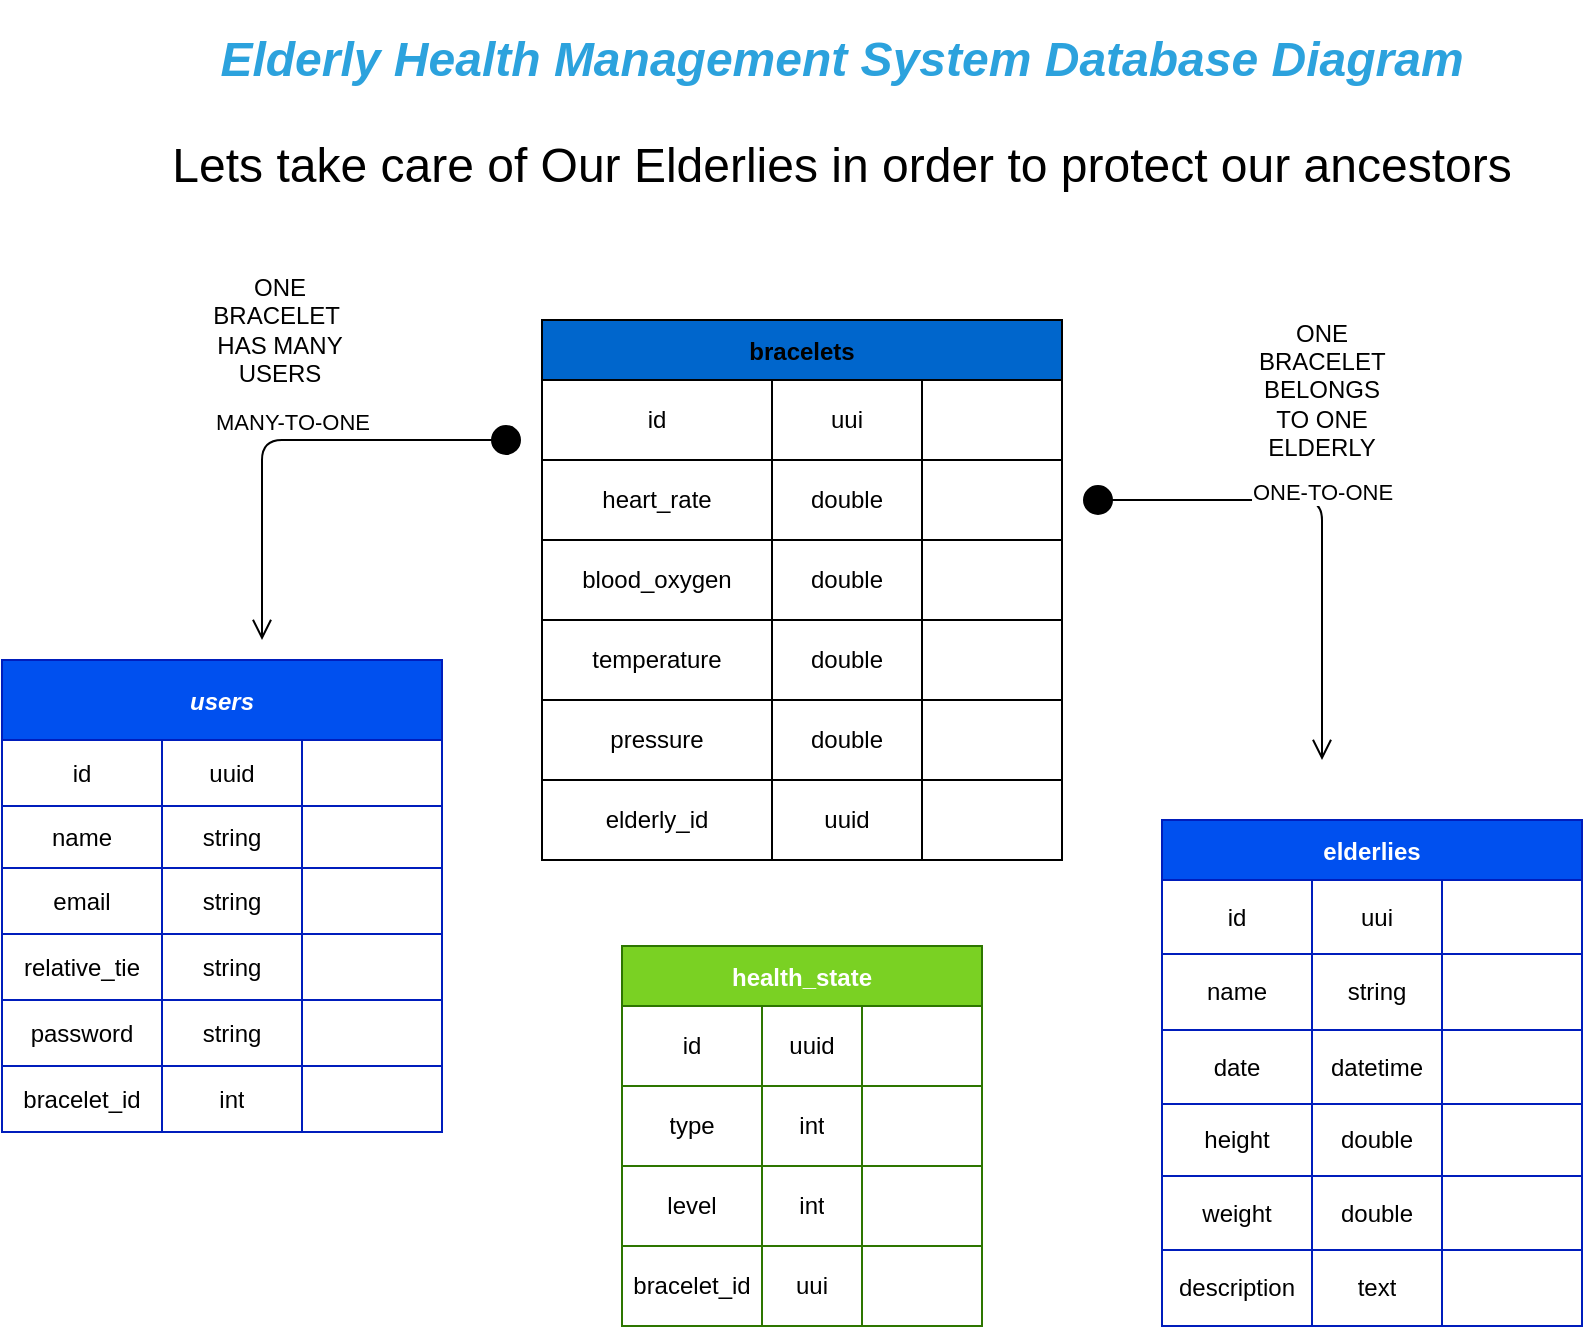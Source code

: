 <mxfile>
    <diagram id="YnS87yEpvr6c0MNXMADk" name="Page-1">
        <mxGraphModel dx="1021" dy="1704" grid="1" gridSize="10" guides="1" tooltips="1" connect="1" arrows="1" fold="1" page="1" pageScale="1" pageWidth="850" pageHeight="1100" math="0" shadow="0">
            <root>
                <object label="" s="" id="0">
                    <mxCell/>
                </object>
                <mxCell id="1" parent="0"/>
                <mxCell id="2" value="elderlies" style="shape=table;startSize=30;container=1;collapsible=0;childLayout=tableLayout;fontStyle=1;align=center;fillColor=#0050ef;fontColor=#ffffff;strokeColor=#001DBC;" parent="1" vertex="1">
                    <mxGeometry x="590" y="340" width="210" height="253" as="geometry"/>
                </mxCell>
                <mxCell id="4MphJ5b8s6txSLYcJW80-159" value="" style="shape=tableRow;horizontal=0;startSize=0;swimlaneHead=0;swimlaneBody=0;top=0;left=0;bottom=0;right=0;collapsible=0;dropTarget=0;fillColor=none;points=[[0,0.5],[1,0.5]];portConstraint=eastwest;" parent="2" vertex="1">
                    <mxGeometry y="30" width="210" height="37" as="geometry"/>
                </mxCell>
                <mxCell id="4MphJ5b8s6txSLYcJW80-160" value="id" style="shape=partialRectangle;html=1;whiteSpace=wrap;connectable=0;fillColor=none;top=0;left=0;bottom=0;right=0;overflow=hidden;" parent="4MphJ5b8s6txSLYcJW80-159" vertex="1">
                    <mxGeometry width="75" height="37" as="geometry">
                        <mxRectangle width="75" height="37" as="alternateBounds"/>
                    </mxGeometry>
                </mxCell>
                <mxCell id="4MphJ5b8s6txSLYcJW80-161" value="uui" style="shape=partialRectangle;html=1;whiteSpace=wrap;connectable=0;fillColor=none;top=0;left=0;bottom=0;right=0;overflow=hidden;" parent="4MphJ5b8s6txSLYcJW80-159" vertex="1">
                    <mxGeometry x="75" width="65" height="37" as="geometry">
                        <mxRectangle width="65" height="37" as="alternateBounds"/>
                    </mxGeometry>
                </mxCell>
                <mxCell id="4MphJ5b8s6txSLYcJW80-162" value="" style="shape=partialRectangle;html=1;whiteSpace=wrap;connectable=0;fillColor=none;top=0;left=0;bottom=0;right=0;overflow=hidden;" parent="4MphJ5b8s6txSLYcJW80-159" vertex="1">
                    <mxGeometry x="140" width="70" height="37" as="geometry">
                        <mxRectangle width="70" height="37" as="alternateBounds"/>
                    </mxGeometry>
                </mxCell>
                <mxCell id="7" value="" style="shape=tableRow;horizontal=0;startSize=0;swimlaneHead=0;swimlaneBody=0;top=0;left=0;bottom=0;right=0;collapsible=0;dropTarget=0;fillColor=none;points=[[0,0.5],[1,0.5]];portConstraint=eastwest;" parent="2" vertex="1">
                    <mxGeometry y="67" width="210" height="38" as="geometry"/>
                </mxCell>
                <mxCell id="8" value="name" style="shape=partialRectangle;html=1;whiteSpace=wrap;connectable=0;fillColor=none;top=0;left=0;bottom=0;right=0;overflow=hidden;" parent="7" vertex="1">
                    <mxGeometry width="75" height="38" as="geometry">
                        <mxRectangle width="75" height="38" as="alternateBounds"/>
                    </mxGeometry>
                </mxCell>
                <mxCell id="9" value="string" style="shape=partialRectangle;html=1;whiteSpace=wrap;connectable=0;fillColor=none;top=0;left=0;bottom=0;right=0;overflow=hidden;" parent="7" vertex="1">
                    <mxGeometry x="75" width="65" height="38" as="geometry">
                        <mxRectangle width="65" height="38" as="alternateBounds"/>
                    </mxGeometry>
                </mxCell>
                <mxCell id="10" value="" style="shape=partialRectangle;html=1;whiteSpace=wrap;connectable=0;fillColor=none;top=0;left=0;bottom=0;right=0;overflow=hidden;" parent="7" vertex="1">
                    <mxGeometry x="140" width="70" height="38" as="geometry">
                        <mxRectangle width="70" height="38" as="alternateBounds"/>
                    </mxGeometry>
                </mxCell>
                <mxCell id="11" value="" style="shape=tableRow;horizontal=0;startSize=0;swimlaneHead=0;swimlaneBody=0;top=0;left=0;bottom=0;right=0;collapsible=0;dropTarget=0;fillColor=none;points=[[0,0.5],[1,0.5]];portConstraint=eastwest;" parent="2" vertex="1">
                    <mxGeometry y="105" width="210" height="37" as="geometry"/>
                </mxCell>
                <mxCell id="12" value="date" style="shape=partialRectangle;html=1;whiteSpace=wrap;connectable=0;fillColor=none;top=0;left=0;bottom=0;right=0;overflow=hidden;" parent="11" vertex="1">
                    <mxGeometry width="75" height="37" as="geometry">
                        <mxRectangle width="75" height="37" as="alternateBounds"/>
                    </mxGeometry>
                </mxCell>
                <mxCell id="13" value="datetime" style="shape=partialRectangle;html=1;whiteSpace=wrap;connectable=0;fillColor=none;top=0;left=0;bottom=0;right=0;overflow=hidden;" parent="11" vertex="1">
                    <mxGeometry x="75" width="65" height="37" as="geometry">
                        <mxRectangle width="65" height="37" as="alternateBounds"/>
                    </mxGeometry>
                </mxCell>
                <mxCell id="14" value="" style="shape=partialRectangle;html=1;whiteSpace=wrap;connectable=0;fillColor=none;top=0;left=0;bottom=0;right=0;overflow=hidden;" parent="11" vertex="1">
                    <mxGeometry x="140" width="70" height="37" as="geometry">
                        <mxRectangle width="70" height="37" as="alternateBounds"/>
                    </mxGeometry>
                </mxCell>
                <mxCell id="4MphJ5b8s6txSLYcJW80-93" style="shape=tableRow;horizontal=0;startSize=0;swimlaneHead=0;swimlaneBody=0;top=0;left=0;bottom=0;right=0;collapsible=0;dropTarget=0;fillColor=none;points=[[0,0.5],[1,0.5]];portConstraint=eastwest;" parent="2" vertex="1">
                    <mxGeometry y="142" width="210" height="36" as="geometry"/>
                </mxCell>
                <mxCell id="4MphJ5b8s6txSLYcJW80-94" value="height" style="shape=partialRectangle;html=1;whiteSpace=wrap;connectable=0;fillColor=none;top=0;left=0;bottom=0;right=0;overflow=hidden;" parent="4MphJ5b8s6txSLYcJW80-93" vertex="1">
                    <mxGeometry width="75" height="36" as="geometry">
                        <mxRectangle width="75" height="36" as="alternateBounds"/>
                    </mxGeometry>
                </mxCell>
                <mxCell id="4MphJ5b8s6txSLYcJW80-95" value="double" style="shape=partialRectangle;html=1;whiteSpace=wrap;connectable=0;fillColor=none;top=0;left=0;bottom=0;right=0;overflow=hidden;" parent="4MphJ5b8s6txSLYcJW80-93" vertex="1">
                    <mxGeometry x="75" width="65" height="36" as="geometry">
                        <mxRectangle width="65" height="36" as="alternateBounds"/>
                    </mxGeometry>
                </mxCell>
                <mxCell id="4MphJ5b8s6txSLYcJW80-96" style="shape=partialRectangle;html=1;whiteSpace=wrap;connectable=0;fillColor=none;top=0;left=0;bottom=0;right=0;overflow=hidden;" parent="4MphJ5b8s6txSLYcJW80-93" vertex="1">
                    <mxGeometry x="140" width="70" height="36" as="geometry">
                        <mxRectangle width="70" height="36" as="alternateBounds"/>
                    </mxGeometry>
                </mxCell>
                <mxCell id="4MphJ5b8s6txSLYcJW80-97" style="shape=tableRow;horizontal=0;startSize=0;swimlaneHead=0;swimlaneBody=0;top=0;left=0;bottom=0;right=0;collapsible=0;dropTarget=0;fillColor=none;points=[[0,0.5],[1,0.5]];portConstraint=eastwest;" parent="2" vertex="1">
                    <mxGeometry y="178" width="210" height="37" as="geometry"/>
                </mxCell>
                <mxCell id="4MphJ5b8s6txSLYcJW80-98" value="weight" style="shape=partialRectangle;html=1;whiteSpace=wrap;connectable=0;fillColor=none;top=0;left=0;bottom=0;right=0;overflow=hidden;" parent="4MphJ5b8s6txSLYcJW80-97" vertex="1">
                    <mxGeometry width="75" height="37" as="geometry">
                        <mxRectangle width="75" height="37" as="alternateBounds"/>
                    </mxGeometry>
                </mxCell>
                <mxCell id="4MphJ5b8s6txSLYcJW80-99" value="double" style="shape=partialRectangle;html=1;whiteSpace=wrap;connectable=0;fillColor=none;top=0;left=0;bottom=0;right=0;overflow=hidden;" parent="4MphJ5b8s6txSLYcJW80-97" vertex="1">
                    <mxGeometry x="75" width="65" height="37" as="geometry">
                        <mxRectangle width="65" height="37" as="alternateBounds"/>
                    </mxGeometry>
                </mxCell>
                <mxCell id="4MphJ5b8s6txSLYcJW80-100" style="shape=partialRectangle;html=1;whiteSpace=wrap;connectable=0;fillColor=none;top=0;left=0;bottom=0;right=0;overflow=hidden;" parent="4MphJ5b8s6txSLYcJW80-97" vertex="1">
                    <mxGeometry x="140" width="70" height="37" as="geometry">
                        <mxRectangle width="70" height="37" as="alternateBounds"/>
                    </mxGeometry>
                </mxCell>
                <mxCell id="4MphJ5b8s6txSLYcJW80-101" style="shape=tableRow;horizontal=0;startSize=0;swimlaneHead=0;swimlaneBody=0;top=0;left=0;bottom=0;right=0;collapsible=0;dropTarget=0;fillColor=none;points=[[0,0.5],[1,0.5]];portConstraint=eastwest;" parent="2" vertex="1">
                    <mxGeometry y="215" width="210" height="38" as="geometry"/>
                </mxCell>
                <mxCell id="4MphJ5b8s6txSLYcJW80-102" value="description" style="shape=partialRectangle;html=1;whiteSpace=wrap;connectable=0;fillColor=none;top=0;left=0;bottom=0;right=0;overflow=hidden;" parent="4MphJ5b8s6txSLYcJW80-101" vertex="1">
                    <mxGeometry width="75" height="38" as="geometry">
                        <mxRectangle width="75" height="38" as="alternateBounds"/>
                    </mxGeometry>
                </mxCell>
                <mxCell id="4MphJ5b8s6txSLYcJW80-103" value="text" style="shape=partialRectangle;html=1;whiteSpace=wrap;connectable=0;fillColor=none;top=0;left=0;bottom=0;right=0;overflow=hidden;" parent="4MphJ5b8s6txSLYcJW80-101" vertex="1">
                    <mxGeometry x="75" width="65" height="38" as="geometry">
                        <mxRectangle width="65" height="38" as="alternateBounds"/>
                    </mxGeometry>
                </mxCell>
                <mxCell id="4MphJ5b8s6txSLYcJW80-104" style="shape=partialRectangle;html=1;whiteSpace=wrap;connectable=0;fillColor=none;top=0;left=0;bottom=0;right=0;overflow=hidden;" parent="4MphJ5b8s6txSLYcJW80-101" vertex="1">
                    <mxGeometry x="140" width="70" height="38" as="geometry">
                        <mxRectangle width="70" height="38" as="alternateBounds"/>
                    </mxGeometry>
                </mxCell>
                <mxCell id="15" value="users" style="shape=table;startSize=40;container=1;collapsible=0;childLayout=tableLayout;fontStyle=3;align=center;labelBackgroundColor=none;fillColor=#0050ef;fontColor=#ffffff;strokeColor=#001DBC;" parent="1" vertex="1">
                    <mxGeometry x="10" y="260" width="220" height="236" as="geometry"/>
                </mxCell>
                <mxCell id="16" value="" style="shape=tableRow;horizontal=0;startSize=0;swimlaneHead=0;swimlaneBody=0;top=0;left=0;bottom=0;right=0;collapsible=0;dropTarget=0;fillColor=none;points=[[0,0.5],[1,0.5]];portConstraint=eastwest;" parent="15" vertex="1">
                    <mxGeometry y="40" width="220" height="33" as="geometry"/>
                </mxCell>
                <mxCell id="17" value="id" style="shape=partialRectangle;html=1;whiteSpace=wrap;connectable=0;fillColor=none;top=0;left=0;bottom=0;right=0;overflow=hidden;" parent="16" vertex="1">
                    <mxGeometry width="80" height="33" as="geometry">
                        <mxRectangle width="80" height="33" as="alternateBounds"/>
                    </mxGeometry>
                </mxCell>
                <mxCell id="18" value="uuid" style="shape=partialRectangle;html=1;whiteSpace=wrap;connectable=0;fillColor=none;top=0;left=0;bottom=0;right=0;overflow=hidden;" parent="16" vertex="1">
                    <mxGeometry x="80" width="70" height="33" as="geometry">
                        <mxRectangle width="70" height="33" as="alternateBounds"/>
                    </mxGeometry>
                </mxCell>
                <mxCell id="19" value="" style="shape=partialRectangle;html=1;whiteSpace=wrap;connectable=0;fillColor=none;top=0;left=0;bottom=0;right=0;overflow=hidden;" parent="16" vertex="1">
                    <mxGeometry x="150" width="70" height="33" as="geometry">
                        <mxRectangle width="70" height="33" as="alternateBounds"/>
                    </mxGeometry>
                </mxCell>
                <mxCell id="20" value="" style="shape=tableRow;horizontal=0;startSize=0;swimlaneHead=0;swimlaneBody=0;top=0;left=0;bottom=0;right=0;collapsible=0;dropTarget=0;fillColor=none;points=[[0,0.5],[1,0.5]];portConstraint=eastwest;" parent="15" vertex="1">
                    <mxGeometry y="73" width="220" height="31" as="geometry"/>
                </mxCell>
                <mxCell id="21" value="name" style="shape=partialRectangle;html=1;whiteSpace=wrap;connectable=0;fillColor=none;top=0;left=0;bottom=0;right=0;overflow=hidden;" parent="20" vertex="1">
                    <mxGeometry width="80" height="31" as="geometry">
                        <mxRectangle width="80" height="31" as="alternateBounds"/>
                    </mxGeometry>
                </mxCell>
                <mxCell id="22" value="string" style="shape=partialRectangle;html=1;whiteSpace=wrap;connectable=0;fillColor=none;top=0;left=0;bottom=0;right=0;overflow=hidden;" parent="20" vertex="1">
                    <mxGeometry x="80" width="70" height="31" as="geometry">
                        <mxRectangle width="70" height="31" as="alternateBounds"/>
                    </mxGeometry>
                </mxCell>
                <mxCell id="23" value="" style="shape=partialRectangle;html=1;whiteSpace=wrap;connectable=0;fillColor=none;top=0;left=0;bottom=0;right=0;overflow=hidden;" parent="20" vertex="1">
                    <mxGeometry x="150" width="70" height="31" as="geometry">
                        <mxRectangle width="70" height="31" as="alternateBounds"/>
                    </mxGeometry>
                </mxCell>
                <mxCell id="24" value="" style="shape=tableRow;horizontal=0;startSize=0;swimlaneHead=0;swimlaneBody=0;top=0;left=0;bottom=0;right=0;collapsible=0;dropTarget=0;fillColor=none;points=[[0,0.5],[1,0.5]];portConstraint=eastwest;" parent="15" vertex="1">
                    <mxGeometry y="104" width="220" height="33" as="geometry"/>
                </mxCell>
                <mxCell id="25" value="email" style="shape=partialRectangle;html=1;whiteSpace=wrap;connectable=0;fillColor=none;top=0;left=0;bottom=0;right=0;overflow=hidden;" parent="24" vertex="1">
                    <mxGeometry width="80" height="33" as="geometry">
                        <mxRectangle width="80" height="33" as="alternateBounds"/>
                    </mxGeometry>
                </mxCell>
                <mxCell id="26" value="string" style="shape=partialRectangle;html=1;whiteSpace=wrap;connectable=0;fillColor=none;top=0;left=0;bottom=0;right=0;overflow=hidden;" parent="24" vertex="1">
                    <mxGeometry x="80" width="70" height="33" as="geometry">
                        <mxRectangle width="70" height="33" as="alternateBounds"/>
                    </mxGeometry>
                </mxCell>
                <mxCell id="27" value="" style="shape=partialRectangle;html=1;whiteSpace=wrap;connectable=0;fillColor=none;top=0;left=0;bottom=0;right=0;overflow=hidden;" parent="24" vertex="1">
                    <mxGeometry x="150" width="70" height="33" as="geometry">
                        <mxRectangle width="70" height="33" as="alternateBounds"/>
                    </mxGeometry>
                </mxCell>
                <mxCell id="4MphJ5b8s6txSLYcJW80-67" style="shape=tableRow;horizontal=0;startSize=0;swimlaneHead=0;swimlaneBody=0;top=0;left=0;bottom=0;right=0;collapsible=0;dropTarget=0;fillColor=none;points=[[0,0.5],[1,0.5]];portConstraint=eastwest;" parent="15" vertex="1">
                    <mxGeometry y="137" width="220" height="33" as="geometry"/>
                </mxCell>
                <mxCell id="4MphJ5b8s6txSLYcJW80-68" value="relative_tie" style="shape=partialRectangle;html=1;whiteSpace=wrap;connectable=0;fillColor=none;top=0;left=0;bottom=0;right=0;overflow=hidden;" parent="4MphJ5b8s6txSLYcJW80-67" vertex="1">
                    <mxGeometry width="80" height="33" as="geometry">
                        <mxRectangle width="80" height="33" as="alternateBounds"/>
                    </mxGeometry>
                </mxCell>
                <mxCell id="4MphJ5b8s6txSLYcJW80-69" value="string" style="shape=partialRectangle;html=1;whiteSpace=wrap;connectable=0;fillColor=none;top=0;left=0;bottom=0;right=0;overflow=hidden;" parent="4MphJ5b8s6txSLYcJW80-67" vertex="1">
                    <mxGeometry x="80" width="70" height="33" as="geometry">
                        <mxRectangle width="70" height="33" as="alternateBounds"/>
                    </mxGeometry>
                </mxCell>
                <mxCell id="4MphJ5b8s6txSLYcJW80-70" style="shape=partialRectangle;html=1;whiteSpace=wrap;connectable=0;fillColor=none;top=0;left=0;bottom=0;right=0;overflow=hidden;" parent="4MphJ5b8s6txSLYcJW80-67" vertex="1">
                    <mxGeometry x="150" width="70" height="33" as="geometry">
                        <mxRectangle width="70" height="33" as="alternateBounds"/>
                    </mxGeometry>
                </mxCell>
                <mxCell id="4MphJ5b8s6txSLYcJW80-71" style="shape=tableRow;horizontal=0;startSize=0;swimlaneHead=0;swimlaneBody=0;top=0;left=0;bottom=0;right=0;collapsible=0;dropTarget=0;fillColor=none;points=[[0,0.5],[1,0.5]];portConstraint=eastwest;" parent="15" vertex="1">
                    <mxGeometry y="170" width="220" height="33" as="geometry"/>
                </mxCell>
                <mxCell id="4MphJ5b8s6txSLYcJW80-72" value="password" style="shape=partialRectangle;html=1;whiteSpace=wrap;connectable=0;fillColor=none;top=0;left=0;bottom=0;right=0;overflow=hidden;" parent="4MphJ5b8s6txSLYcJW80-71" vertex="1">
                    <mxGeometry width="80" height="33" as="geometry">
                        <mxRectangle width="80" height="33" as="alternateBounds"/>
                    </mxGeometry>
                </mxCell>
                <mxCell id="4MphJ5b8s6txSLYcJW80-73" value="string" style="shape=partialRectangle;html=1;whiteSpace=wrap;connectable=0;fillColor=none;top=0;left=0;bottom=0;right=0;overflow=hidden;" parent="4MphJ5b8s6txSLYcJW80-71" vertex="1">
                    <mxGeometry x="80" width="70" height="33" as="geometry">
                        <mxRectangle width="70" height="33" as="alternateBounds"/>
                    </mxGeometry>
                </mxCell>
                <mxCell id="4MphJ5b8s6txSLYcJW80-74" style="shape=partialRectangle;html=1;whiteSpace=wrap;connectable=0;fillColor=none;top=0;left=0;bottom=0;right=0;overflow=hidden;" parent="4MphJ5b8s6txSLYcJW80-71" vertex="1">
                    <mxGeometry x="150" width="70" height="33" as="geometry">
                        <mxRectangle width="70" height="33" as="alternateBounds"/>
                    </mxGeometry>
                </mxCell>
                <mxCell id="4MphJ5b8s6txSLYcJW80-75" style="shape=tableRow;horizontal=0;startSize=0;swimlaneHead=0;swimlaneBody=0;top=0;left=0;bottom=0;right=0;collapsible=0;dropTarget=0;fillColor=none;points=[[0,0.5],[1,0.5]];portConstraint=eastwest;" parent="15" vertex="1">
                    <mxGeometry y="203" width="220" height="33" as="geometry"/>
                </mxCell>
                <mxCell id="4MphJ5b8s6txSLYcJW80-76" value="bracelet_id" style="shape=partialRectangle;html=1;whiteSpace=wrap;connectable=0;fillColor=none;top=0;left=0;bottom=0;right=0;overflow=hidden;" parent="4MphJ5b8s6txSLYcJW80-75" vertex="1">
                    <mxGeometry width="80" height="33" as="geometry">
                        <mxRectangle width="80" height="33" as="alternateBounds"/>
                    </mxGeometry>
                </mxCell>
                <mxCell id="4MphJ5b8s6txSLYcJW80-77" value="int" style="shape=partialRectangle;html=1;whiteSpace=wrap;connectable=0;fillColor=none;top=0;left=0;bottom=0;right=0;overflow=hidden;" parent="4MphJ5b8s6txSLYcJW80-75" vertex="1">
                    <mxGeometry x="80" width="70" height="33" as="geometry">
                        <mxRectangle width="70" height="33" as="alternateBounds"/>
                    </mxGeometry>
                </mxCell>
                <mxCell id="4MphJ5b8s6txSLYcJW80-78" style="shape=partialRectangle;html=1;whiteSpace=wrap;connectable=0;fillColor=none;top=0;left=0;bottom=0;right=0;overflow=hidden;" parent="4MphJ5b8s6txSLYcJW80-75" vertex="1">
                    <mxGeometry x="150" width="70" height="33" as="geometry">
                        <mxRectangle width="70" height="33" as="alternateBounds"/>
                    </mxGeometry>
                </mxCell>
                <mxCell id="4MphJ5b8s6txSLYcJW80-79" value="bracelets" style="shape=table;startSize=30;container=1;collapsible=0;childLayout=tableLayout;fontStyle=1;align=center;fillColor=#0066CC;" parent="1" vertex="1">
                    <mxGeometry x="280" y="90" width="260" height="270" as="geometry"/>
                </mxCell>
                <mxCell id="4MphJ5b8s6txSLYcJW80-80" value="" style="shape=tableRow;horizontal=0;startSize=0;swimlaneHead=0;swimlaneBody=0;top=0;left=0;bottom=0;right=0;collapsible=0;dropTarget=0;fillColor=none;points=[[0,0.5],[1,0.5]];portConstraint=eastwest;" parent="4MphJ5b8s6txSLYcJW80-79" vertex="1">
                    <mxGeometry y="30" width="260" height="40" as="geometry"/>
                </mxCell>
                <mxCell id="4MphJ5b8s6txSLYcJW80-81" value="id" style="shape=partialRectangle;html=1;whiteSpace=wrap;connectable=0;fillColor=none;top=0;left=0;bottom=0;right=0;overflow=hidden;" parent="4MphJ5b8s6txSLYcJW80-80" vertex="1">
                    <mxGeometry width="115" height="40" as="geometry">
                        <mxRectangle width="115" height="40" as="alternateBounds"/>
                    </mxGeometry>
                </mxCell>
                <mxCell id="4MphJ5b8s6txSLYcJW80-82" value="uui" style="shape=partialRectangle;html=1;whiteSpace=wrap;connectable=0;fillColor=none;top=0;left=0;bottom=0;right=0;overflow=hidden;" parent="4MphJ5b8s6txSLYcJW80-80" vertex="1">
                    <mxGeometry x="115" width="75" height="40" as="geometry">
                        <mxRectangle width="75" height="40" as="alternateBounds"/>
                    </mxGeometry>
                </mxCell>
                <mxCell id="4MphJ5b8s6txSLYcJW80-83" value="" style="shape=partialRectangle;html=1;whiteSpace=wrap;connectable=0;fillColor=none;top=0;left=0;bottom=0;right=0;overflow=hidden;" parent="4MphJ5b8s6txSLYcJW80-80" vertex="1">
                    <mxGeometry x="190" width="70" height="40" as="geometry">
                        <mxRectangle width="70" height="40" as="alternateBounds"/>
                    </mxGeometry>
                </mxCell>
                <mxCell id="4MphJ5b8s6txSLYcJW80-84" value="" style="shape=tableRow;horizontal=0;startSize=0;swimlaneHead=0;swimlaneBody=0;top=0;left=0;bottom=0;right=0;collapsible=0;dropTarget=0;fillColor=none;points=[[0,0.5],[1,0.5]];portConstraint=eastwest;" parent="4MphJ5b8s6txSLYcJW80-79" vertex="1">
                    <mxGeometry y="70" width="260" height="40" as="geometry"/>
                </mxCell>
                <mxCell id="4MphJ5b8s6txSLYcJW80-85" value="heart_rate" style="shape=partialRectangle;html=1;whiteSpace=wrap;connectable=0;fillColor=none;top=0;left=0;bottom=0;right=0;overflow=hidden;" parent="4MphJ5b8s6txSLYcJW80-84" vertex="1">
                    <mxGeometry width="115" height="40" as="geometry">
                        <mxRectangle width="115" height="40" as="alternateBounds"/>
                    </mxGeometry>
                </mxCell>
                <mxCell id="4MphJ5b8s6txSLYcJW80-86" value="double" style="shape=partialRectangle;html=1;whiteSpace=wrap;connectable=0;fillColor=none;top=0;left=0;bottom=0;right=0;overflow=hidden;" parent="4MphJ5b8s6txSLYcJW80-84" vertex="1">
                    <mxGeometry x="115" width="75" height="40" as="geometry">
                        <mxRectangle width="75" height="40" as="alternateBounds"/>
                    </mxGeometry>
                </mxCell>
                <mxCell id="4MphJ5b8s6txSLYcJW80-87" value="" style="shape=partialRectangle;html=1;whiteSpace=wrap;connectable=0;fillColor=none;top=0;left=0;bottom=0;right=0;overflow=hidden;" parent="4MphJ5b8s6txSLYcJW80-84" vertex="1">
                    <mxGeometry x="190" width="70" height="40" as="geometry">
                        <mxRectangle width="70" height="40" as="alternateBounds"/>
                    </mxGeometry>
                </mxCell>
                <mxCell id="4MphJ5b8s6txSLYcJW80-88" value="" style="shape=tableRow;horizontal=0;startSize=0;swimlaneHead=0;swimlaneBody=0;top=0;left=0;bottom=0;right=0;collapsible=0;dropTarget=0;fillColor=none;points=[[0,0.5],[1,0.5]];portConstraint=eastwest;" parent="4MphJ5b8s6txSLYcJW80-79" vertex="1">
                    <mxGeometry y="110" width="260" height="40" as="geometry"/>
                </mxCell>
                <mxCell id="4MphJ5b8s6txSLYcJW80-89" value="blood_oxygen" style="shape=partialRectangle;html=1;whiteSpace=wrap;connectable=0;fillColor=none;top=0;left=0;bottom=0;right=0;overflow=hidden;" parent="4MphJ5b8s6txSLYcJW80-88" vertex="1">
                    <mxGeometry width="115" height="40" as="geometry">
                        <mxRectangle width="115" height="40" as="alternateBounds"/>
                    </mxGeometry>
                </mxCell>
                <mxCell id="4MphJ5b8s6txSLYcJW80-90" value="double" style="shape=partialRectangle;html=1;whiteSpace=wrap;connectable=0;fillColor=none;top=0;left=0;bottom=0;right=0;overflow=hidden;" parent="4MphJ5b8s6txSLYcJW80-88" vertex="1">
                    <mxGeometry x="115" width="75" height="40" as="geometry">
                        <mxRectangle width="75" height="40" as="alternateBounds"/>
                    </mxGeometry>
                </mxCell>
                <mxCell id="4MphJ5b8s6txSLYcJW80-91" value="" style="shape=partialRectangle;html=1;whiteSpace=wrap;connectable=0;fillColor=none;top=0;left=0;bottom=0;right=0;overflow=hidden;" parent="4MphJ5b8s6txSLYcJW80-88" vertex="1">
                    <mxGeometry x="190" width="70" height="40" as="geometry">
                        <mxRectangle width="70" height="40" as="alternateBounds"/>
                    </mxGeometry>
                </mxCell>
                <mxCell id="4MphJ5b8s6txSLYcJW80-123" style="shape=tableRow;horizontal=0;startSize=0;swimlaneHead=0;swimlaneBody=0;top=0;left=0;bottom=0;right=0;collapsible=0;dropTarget=0;fillColor=none;points=[[0,0.5],[1,0.5]];portConstraint=eastwest;" parent="4MphJ5b8s6txSLYcJW80-79" vertex="1">
                    <mxGeometry y="150" width="260" height="40" as="geometry"/>
                </mxCell>
                <mxCell id="4MphJ5b8s6txSLYcJW80-124" value="temperature" style="shape=partialRectangle;html=1;whiteSpace=wrap;connectable=0;fillColor=none;top=0;left=0;bottom=0;right=0;overflow=hidden;" parent="4MphJ5b8s6txSLYcJW80-123" vertex="1">
                    <mxGeometry width="115" height="40" as="geometry">
                        <mxRectangle width="115" height="40" as="alternateBounds"/>
                    </mxGeometry>
                </mxCell>
                <mxCell id="4MphJ5b8s6txSLYcJW80-125" value="double" style="shape=partialRectangle;html=1;whiteSpace=wrap;connectable=0;fillColor=none;top=0;left=0;bottom=0;right=0;overflow=hidden;" parent="4MphJ5b8s6txSLYcJW80-123" vertex="1">
                    <mxGeometry x="115" width="75" height="40" as="geometry">
                        <mxRectangle width="75" height="40" as="alternateBounds"/>
                    </mxGeometry>
                </mxCell>
                <mxCell id="4MphJ5b8s6txSLYcJW80-126" style="shape=partialRectangle;html=1;whiteSpace=wrap;connectable=0;fillColor=none;top=0;left=0;bottom=0;right=0;overflow=hidden;" parent="4MphJ5b8s6txSLYcJW80-123" vertex="1">
                    <mxGeometry x="190" width="70" height="40" as="geometry">
                        <mxRectangle width="70" height="40" as="alternateBounds"/>
                    </mxGeometry>
                </mxCell>
                <mxCell id="4MphJ5b8s6txSLYcJW80-127" style="shape=tableRow;horizontal=0;startSize=0;swimlaneHead=0;swimlaneBody=0;top=0;left=0;bottom=0;right=0;collapsible=0;dropTarget=0;fillColor=none;points=[[0,0.5],[1,0.5]];portConstraint=eastwest;" parent="4MphJ5b8s6txSLYcJW80-79" vertex="1">
                    <mxGeometry y="190" width="260" height="40" as="geometry"/>
                </mxCell>
                <mxCell id="4MphJ5b8s6txSLYcJW80-128" value="pressure" style="shape=partialRectangle;html=1;whiteSpace=wrap;connectable=0;fillColor=none;top=0;left=0;bottom=0;right=0;overflow=hidden;" parent="4MphJ5b8s6txSLYcJW80-127" vertex="1">
                    <mxGeometry width="115" height="40" as="geometry">
                        <mxRectangle width="115" height="40" as="alternateBounds"/>
                    </mxGeometry>
                </mxCell>
                <mxCell id="4MphJ5b8s6txSLYcJW80-129" value="double" style="shape=partialRectangle;html=1;whiteSpace=wrap;connectable=0;fillColor=none;top=0;left=0;bottom=0;right=0;overflow=hidden;" parent="4MphJ5b8s6txSLYcJW80-127" vertex="1">
                    <mxGeometry x="115" width="75" height="40" as="geometry">
                        <mxRectangle width="75" height="40" as="alternateBounds"/>
                    </mxGeometry>
                </mxCell>
                <mxCell id="4MphJ5b8s6txSLYcJW80-130" style="shape=partialRectangle;html=1;whiteSpace=wrap;connectable=0;fillColor=none;top=0;left=0;bottom=0;right=0;overflow=hidden;" parent="4MphJ5b8s6txSLYcJW80-127" vertex="1">
                    <mxGeometry x="190" width="70" height="40" as="geometry">
                        <mxRectangle width="70" height="40" as="alternateBounds"/>
                    </mxGeometry>
                </mxCell>
                <mxCell id="4MphJ5b8s6txSLYcJW80-155" style="shape=tableRow;horizontal=0;startSize=0;swimlaneHead=0;swimlaneBody=0;top=0;left=0;bottom=0;right=0;collapsible=0;dropTarget=0;fillColor=none;points=[[0,0.5],[1,0.5]];portConstraint=eastwest;" parent="4MphJ5b8s6txSLYcJW80-79" vertex="1">
                    <mxGeometry y="230" width="260" height="40" as="geometry"/>
                </mxCell>
                <mxCell id="4MphJ5b8s6txSLYcJW80-156" value="elderly_id" style="shape=partialRectangle;html=1;whiteSpace=wrap;connectable=0;fillColor=none;top=0;left=0;bottom=0;right=0;overflow=hidden;" parent="4MphJ5b8s6txSLYcJW80-155" vertex="1">
                    <mxGeometry width="115" height="40" as="geometry">
                        <mxRectangle width="115" height="40" as="alternateBounds"/>
                    </mxGeometry>
                </mxCell>
                <mxCell id="4MphJ5b8s6txSLYcJW80-157" value="uuid" style="shape=partialRectangle;html=1;whiteSpace=wrap;connectable=0;fillColor=none;top=0;left=0;bottom=0;right=0;overflow=hidden;" parent="4MphJ5b8s6txSLYcJW80-155" vertex="1">
                    <mxGeometry x="115" width="75" height="40" as="geometry">
                        <mxRectangle width="75" height="40" as="alternateBounds"/>
                    </mxGeometry>
                </mxCell>
                <mxCell id="4MphJ5b8s6txSLYcJW80-158" style="shape=partialRectangle;html=1;whiteSpace=wrap;connectable=0;fillColor=none;top=0;left=0;bottom=0;right=0;overflow=hidden;" parent="4MphJ5b8s6txSLYcJW80-155" vertex="1">
                    <mxGeometry x="190" width="70" height="40" as="geometry">
                        <mxRectangle width="70" height="40" as="alternateBounds"/>
                    </mxGeometry>
                </mxCell>
                <mxCell id="4MphJ5b8s6txSLYcJW80-110" value="health_state" style="shape=table;startSize=30;container=1;collapsible=0;childLayout=tableLayout;fontStyle=1;align=center;fillColor=#7ad123;fontColor=#ffffff;strokeColor=#2D7600;" parent="1" vertex="1">
                    <mxGeometry x="320" y="403" width="180" height="190" as="geometry"/>
                </mxCell>
                <mxCell id="4MphJ5b8s6txSLYcJW80-111" value="" style="shape=tableRow;horizontal=0;startSize=0;swimlaneHead=0;swimlaneBody=0;top=0;left=0;bottom=0;right=0;collapsible=0;dropTarget=0;fillColor=none;points=[[0,0.5],[1,0.5]];portConstraint=eastwest;" parent="4MphJ5b8s6txSLYcJW80-110" vertex="1">
                    <mxGeometry y="30" width="180" height="40" as="geometry"/>
                </mxCell>
                <mxCell id="4MphJ5b8s6txSLYcJW80-112" value="id" style="shape=partialRectangle;html=1;whiteSpace=wrap;connectable=0;fillColor=none;top=0;left=0;bottom=0;right=0;overflow=hidden;" parent="4MphJ5b8s6txSLYcJW80-111" vertex="1">
                    <mxGeometry width="70" height="40" as="geometry">
                        <mxRectangle width="70" height="40" as="alternateBounds"/>
                    </mxGeometry>
                </mxCell>
                <mxCell id="4MphJ5b8s6txSLYcJW80-113" value="uuid" style="shape=partialRectangle;html=1;whiteSpace=wrap;connectable=0;fillColor=none;top=0;left=0;bottom=0;right=0;overflow=hidden;" parent="4MphJ5b8s6txSLYcJW80-111" vertex="1">
                    <mxGeometry x="70" width="50" height="40" as="geometry">
                        <mxRectangle width="50" height="40" as="alternateBounds"/>
                    </mxGeometry>
                </mxCell>
                <mxCell id="4MphJ5b8s6txSLYcJW80-114" value="" style="shape=partialRectangle;html=1;whiteSpace=wrap;connectable=0;fillColor=none;top=0;left=0;bottom=0;right=0;overflow=hidden;" parent="4MphJ5b8s6txSLYcJW80-111" vertex="1">
                    <mxGeometry x="120" width="60" height="40" as="geometry">
                        <mxRectangle width="60" height="40" as="alternateBounds"/>
                    </mxGeometry>
                </mxCell>
                <mxCell id="4MphJ5b8s6txSLYcJW80-115" value="" style="shape=tableRow;horizontal=0;startSize=0;swimlaneHead=0;swimlaneBody=0;top=0;left=0;bottom=0;right=0;collapsible=0;dropTarget=0;fillColor=none;points=[[0,0.5],[1,0.5]];portConstraint=eastwest;" parent="4MphJ5b8s6txSLYcJW80-110" vertex="1">
                    <mxGeometry y="70" width="180" height="40" as="geometry"/>
                </mxCell>
                <mxCell id="4MphJ5b8s6txSLYcJW80-116" value="type" style="shape=partialRectangle;html=1;whiteSpace=wrap;connectable=0;fillColor=none;top=0;left=0;bottom=0;right=0;overflow=hidden;" parent="4MphJ5b8s6txSLYcJW80-115" vertex="1">
                    <mxGeometry width="70" height="40" as="geometry">
                        <mxRectangle width="70" height="40" as="alternateBounds"/>
                    </mxGeometry>
                </mxCell>
                <mxCell id="4MphJ5b8s6txSLYcJW80-117" value="int" style="shape=partialRectangle;html=1;whiteSpace=wrap;connectable=0;fillColor=none;top=0;left=0;bottom=0;right=0;overflow=hidden;" parent="4MphJ5b8s6txSLYcJW80-115" vertex="1">
                    <mxGeometry x="70" width="50" height="40" as="geometry">
                        <mxRectangle width="50" height="40" as="alternateBounds"/>
                    </mxGeometry>
                </mxCell>
                <mxCell id="4MphJ5b8s6txSLYcJW80-118" value="" style="shape=partialRectangle;html=1;whiteSpace=wrap;connectable=0;fillColor=none;top=0;left=0;bottom=0;right=0;overflow=hidden;" parent="4MphJ5b8s6txSLYcJW80-115" vertex="1">
                    <mxGeometry x="120" width="60" height="40" as="geometry">
                        <mxRectangle width="60" height="40" as="alternateBounds"/>
                    </mxGeometry>
                </mxCell>
                <mxCell id="4MphJ5b8s6txSLYcJW80-119" value="" style="shape=tableRow;horizontal=0;startSize=0;swimlaneHead=0;swimlaneBody=0;top=0;left=0;bottom=0;right=0;collapsible=0;dropTarget=0;fillColor=none;points=[[0,0.5],[1,0.5]];portConstraint=eastwest;" parent="4MphJ5b8s6txSLYcJW80-110" vertex="1">
                    <mxGeometry y="110" width="180" height="40" as="geometry"/>
                </mxCell>
                <mxCell id="4MphJ5b8s6txSLYcJW80-120" value="level" style="shape=partialRectangle;html=1;whiteSpace=wrap;connectable=0;fillColor=none;top=0;left=0;bottom=0;right=0;overflow=hidden;" parent="4MphJ5b8s6txSLYcJW80-119" vertex="1">
                    <mxGeometry width="70" height="40" as="geometry">
                        <mxRectangle width="70" height="40" as="alternateBounds"/>
                    </mxGeometry>
                </mxCell>
                <mxCell id="4MphJ5b8s6txSLYcJW80-121" value="int" style="shape=partialRectangle;html=1;whiteSpace=wrap;connectable=0;fillColor=none;top=0;left=0;bottom=0;right=0;overflow=hidden;" parent="4MphJ5b8s6txSLYcJW80-119" vertex="1">
                    <mxGeometry x="70" width="50" height="40" as="geometry">
                        <mxRectangle width="50" height="40" as="alternateBounds"/>
                    </mxGeometry>
                </mxCell>
                <mxCell id="4MphJ5b8s6txSLYcJW80-122" value="" style="shape=partialRectangle;html=1;whiteSpace=wrap;connectable=0;fillColor=none;top=0;left=0;bottom=0;right=0;overflow=hidden;" parent="4MphJ5b8s6txSLYcJW80-119" vertex="1">
                    <mxGeometry x="120" width="60" height="40" as="geometry">
                        <mxRectangle width="60" height="40" as="alternateBounds"/>
                    </mxGeometry>
                </mxCell>
                <mxCell id="4MphJ5b8s6txSLYcJW80-131" style="shape=tableRow;horizontal=0;startSize=0;swimlaneHead=0;swimlaneBody=0;top=0;left=0;bottom=0;right=0;collapsible=0;dropTarget=0;fillColor=none;points=[[0,0.5],[1,0.5]];portConstraint=eastwest;" parent="4MphJ5b8s6txSLYcJW80-110" vertex="1">
                    <mxGeometry y="150" width="180" height="40" as="geometry"/>
                </mxCell>
                <mxCell id="4MphJ5b8s6txSLYcJW80-132" value="bracelet_id" style="shape=partialRectangle;html=1;whiteSpace=wrap;connectable=0;fillColor=none;top=0;left=0;bottom=0;right=0;overflow=hidden;" parent="4MphJ5b8s6txSLYcJW80-131" vertex="1">
                    <mxGeometry width="70" height="40" as="geometry">
                        <mxRectangle width="70" height="40" as="alternateBounds"/>
                    </mxGeometry>
                </mxCell>
                <mxCell id="4MphJ5b8s6txSLYcJW80-133" value="uui" style="shape=partialRectangle;html=1;whiteSpace=wrap;connectable=0;fillColor=none;top=0;left=0;bottom=0;right=0;overflow=hidden;" parent="4MphJ5b8s6txSLYcJW80-131" vertex="1">
                    <mxGeometry x="70" width="50" height="40" as="geometry">
                        <mxRectangle width="50" height="40" as="alternateBounds"/>
                    </mxGeometry>
                </mxCell>
                <mxCell id="4MphJ5b8s6txSLYcJW80-134" style="shape=partialRectangle;html=1;whiteSpace=wrap;connectable=0;fillColor=none;top=0;left=0;bottom=0;right=0;overflow=hidden;" parent="4MphJ5b8s6txSLYcJW80-131" vertex="1">
                    <mxGeometry x="120" width="60" height="40" as="geometry">
                        <mxRectangle width="60" height="40" as="alternateBounds"/>
                    </mxGeometry>
                </mxCell>
                <mxCell id="4MphJ5b8s6txSLYcJW80-167" value="MANY-TO-ONE" style="html=1;verticalAlign=bottom;startArrow=circle;startFill=1;endArrow=open;startSize=6;endSize=8;" parent="1" edge="1">
                    <mxGeometry width="80" relative="1" as="geometry">
                        <mxPoint x="270" y="150" as="sourcePoint"/>
                        <mxPoint x="140" y="250" as="targetPoint"/>
                        <Array as="points">
                            <mxPoint x="140" y="150"/>
                        </Array>
                    </mxGeometry>
                </mxCell>
                <mxCell id="4MphJ5b8s6txSLYcJW80-169" value="ONE-TO-ONE" style="html=1;verticalAlign=bottom;startArrow=circle;startFill=1;endArrow=open;startSize=6;endSize=8;" parent="1" edge="1">
                    <mxGeometry width="80" relative="1" as="geometry">
                        <mxPoint x="550" y="180" as="sourcePoint"/>
                        <mxPoint x="670" y="310" as="targetPoint"/>
                        <Array as="points">
                            <mxPoint x="670" y="180"/>
                        </Array>
                    </mxGeometry>
                </mxCell>
                <mxCell id="4MphJ5b8s6txSLYcJW80-170" value="ONE BRACELET BELONGS TO ONE ELDERLY" style="text;html=1;strokeColor=none;fillColor=none;align=center;verticalAlign=middle;whiteSpace=wrap;rounded=0;labelBackgroundColor=none;" parent="1" vertex="1">
                    <mxGeometry x="640" y="110" width="60" height="30" as="geometry"/>
                </mxCell>
                <mxCell id="4MphJ5b8s6txSLYcJW80-175" value="ONE BRACELET&amp;nbsp;&lt;br&gt;HAS MANY USERS" style="text;html=1;strokeColor=none;fillColor=none;align=center;verticalAlign=middle;whiteSpace=wrap;rounded=0;labelBackgroundColor=none;" parent="1" vertex="1">
                    <mxGeometry x="119" y="80" width="60" height="30" as="geometry"/>
                </mxCell>
                <mxCell id="4MphJ5b8s6txSLYcJW80-193" value="&lt;h1 style=&quot;&quot;&gt;&lt;i style=&quot;&quot;&gt;&lt;font style=&quot;font-size: 24px;&quot; color=&quot;#2ca2dd&quot;&gt;Elderly Health Management System Database Diagram&lt;/font&gt;&lt;/i&gt;&lt;/h1&gt;&lt;p style=&quot;font-size: 24px;&quot;&gt;Lets take care of Our Elderlies in order to protect our ancestors&lt;/p&gt;" style="text;html=1;strokeColor=none;fillColor=none;spacing=5;spacingTop=-20;whiteSpace=wrap;overflow=hidden;rounded=0;labelBackgroundColor=none;align=center;" parent="1" vertex="1">
                    <mxGeometry x="70" y="-60" width="720" height="120" as="geometry"/>
                </mxCell>
            </root>
        </mxGraphModel>
    </diagram>
</mxfile>
